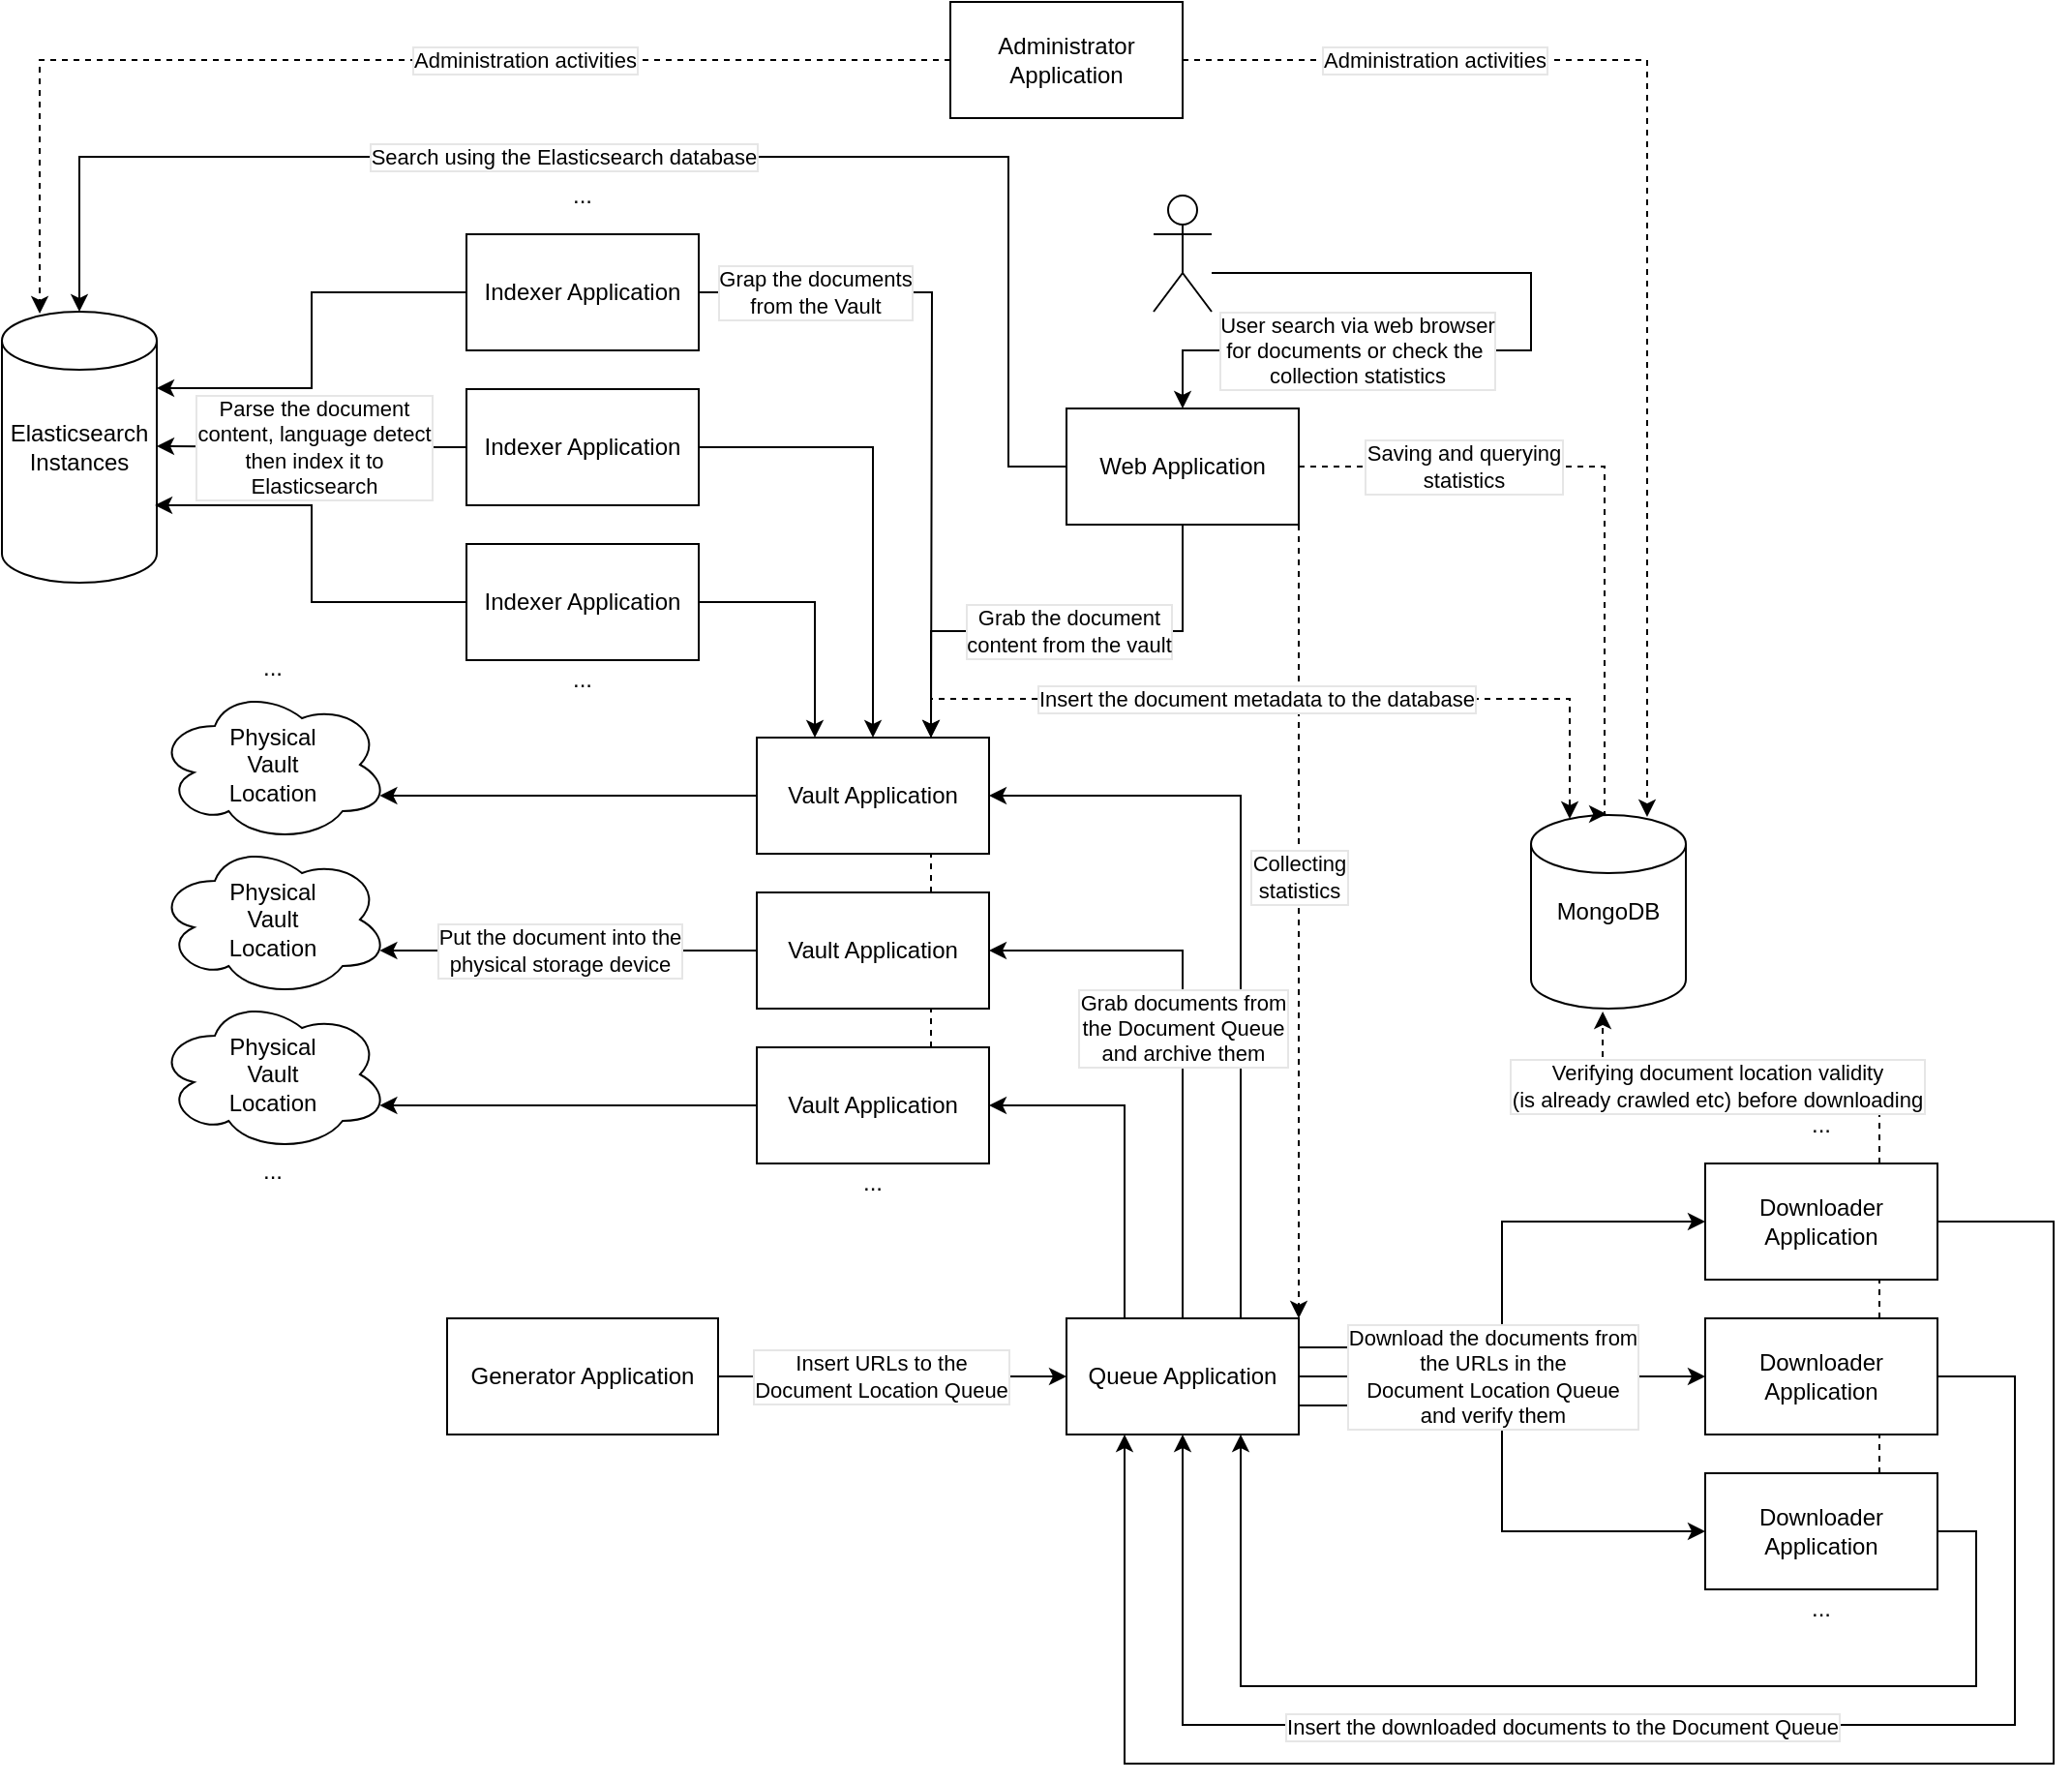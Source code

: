 <mxfile version="13.6.9" type="device"><diagram id="1iQj42AIyRgl3TGFdhaP" name="Page-1"><mxGraphModel dx="1792" dy="1683" grid="1" gridSize="10" guides="1" tooltips="1" connect="1" arrows="1" fold="1" page="1" pageScale="1" pageWidth="850" pageHeight="1100" math="0" shadow="0"><root><mxCell id="0"/><mxCell id="1" parent="0"/><mxCell id="GJ7fCo2yTdwIKpVJeAWD-12" style="edgeStyle=orthogonalEdgeStyle;rounded=0;orthogonalLoop=1;jettySize=auto;html=1;exitX=1;exitY=0.75;exitDx=0;exitDy=0;entryX=0;entryY=0.5;entryDx=0;entryDy=0;" parent="1" source="GJ7fCo2yTdwIKpVJeAWD-2" target="GJ7fCo2yTdwIKpVJeAWD-7" edge="1"><mxGeometry relative="1" as="geometry"/></mxCell><mxCell id="GJ7fCo2yTdwIKpVJeAWD-11" style="edgeStyle=orthogonalEdgeStyle;rounded=0;orthogonalLoop=1;jettySize=auto;html=1;exitX=1;exitY=0.25;exitDx=0;exitDy=0;entryX=0;entryY=0.5;entryDx=0;entryDy=0;" parent="1" source="GJ7fCo2yTdwIKpVJeAWD-2" target="GJ7fCo2yTdwIKpVJeAWD-5" edge="1"><mxGeometry relative="1" as="geometry"><Array as="points"><mxPoint x="545" y="265"/><mxPoint x="545" y="200"/></Array></mxGeometry></mxCell><mxCell id="GJ7fCo2yTdwIKpVJeAWD-39" style="edgeStyle=orthogonalEdgeStyle;rounded=0;orthogonalLoop=1;jettySize=auto;html=1;exitX=0.75;exitY=0;exitDx=0;exitDy=0;entryX=1;entryY=0.5;entryDx=0;entryDy=0;endArrow=classic;endFill=1;" parent="1" source="GJ7fCo2yTdwIKpVJeAWD-2" target="GJ7fCo2yTdwIKpVJeAWD-31" edge="1"><mxGeometry relative="1" as="geometry"/></mxCell><mxCell id="QyyxcNpa5Ya9WB6LcHAx-3" style="edgeStyle=orthogonalEdgeStyle;rounded=0;orthogonalLoop=1;jettySize=auto;html=1;exitX=1;exitY=1;exitDx=0;exitDy=0;entryX=1;entryY=0;entryDx=0;entryDy=0;dashed=1;" edge="1" parent="1" source="GJ7fCo2yTdwIKpVJeAWD-68" target="GJ7fCo2yTdwIKpVJeAWD-2"><mxGeometry relative="1" as="geometry"/></mxCell><mxCell id="QyyxcNpa5Ya9WB6LcHAx-4" value="Collecting&lt;br&gt;statistics" style="edgeLabel;html=1;align=center;verticalAlign=middle;resizable=0;points=[];labelBorderColor=#E6E6E6;" vertex="1" connectable="0" parent="QyyxcNpa5Ya9WB6LcHAx-3"><mxGeometry x="-0.112" relative="1" as="geometry"><mxPoint as="offset"/></mxGeometry></mxCell><mxCell id="GJ7fCo2yTdwIKpVJeAWD-3" style="edgeStyle=orthogonalEdgeStyle;rounded=0;orthogonalLoop=1;jettySize=auto;html=1;exitX=1;exitY=0.5;exitDx=0;exitDy=0;entryX=0;entryY=0.5;entryDx=0;entryDy=0;" parent="1" source="GJ7fCo2yTdwIKpVJeAWD-1" target="GJ7fCo2yTdwIKpVJeAWD-2" edge="1"><mxGeometry relative="1" as="geometry"/></mxCell><mxCell id="GJ7fCo2yTdwIKpVJeAWD-4" value="Insert URLs to the&lt;br&gt;Document Location Queue" style="edgeLabel;html=1;align=center;verticalAlign=middle;resizable=0;points=[];labelBorderColor=#E6E6E6;" parent="GJ7fCo2yTdwIKpVJeAWD-3" vertex="1" connectable="0"><mxGeometry x="0.2" relative="1" as="geometry"><mxPoint x="-24" as="offset"/></mxGeometry></mxCell><mxCell id="GJ7fCo2yTdwIKpVJeAWD-1" value="Generator Application" style="rounded=0;whiteSpace=wrap;html=1;" parent="1" vertex="1"><mxGeometry y="250" width="140" height="60" as="geometry"/></mxCell><mxCell id="GJ7fCo2yTdwIKpVJeAWD-8" style="edgeStyle=orthogonalEdgeStyle;rounded=0;orthogonalLoop=1;jettySize=auto;html=1;exitX=1;exitY=0.5;exitDx=0;exitDy=0;entryX=0;entryY=0.5;entryDx=0;entryDy=0;" parent="1" source="GJ7fCo2yTdwIKpVJeAWD-2" target="GJ7fCo2yTdwIKpVJeAWD-6" edge="1"><mxGeometry relative="1" as="geometry"/></mxCell><mxCell id="GJ7fCo2yTdwIKpVJeAWD-15" value="Download the documents from&lt;br&gt;the URLs in the&lt;br&gt;Document Location Queue&lt;br&gt;and verify them" style="edgeLabel;html=1;align=center;verticalAlign=middle;resizable=0;points=[];labelBorderColor=#E6E6E6;" parent="GJ7fCo2yTdwIKpVJeAWD-8" vertex="1" connectable="0"><mxGeometry x="0.257" y="1" relative="1" as="geometry"><mxPoint x="-32" y="1" as="offset"/></mxGeometry></mxCell><mxCell id="GJ7fCo2yTdwIKpVJeAWD-37" style="edgeStyle=orthogonalEdgeStyle;rounded=0;orthogonalLoop=1;jettySize=auto;html=1;exitX=0.5;exitY=0;exitDx=0;exitDy=0;entryX=1;entryY=0.5;entryDx=0;entryDy=0;endArrow=classic;endFill=1;" parent="1" source="GJ7fCo2yTdwIKpVJeAWD-2" target="GJ7fCo2yTdwIKpVJeAWD-32" edge="1"><mxGeometry relative="1" as="geometry"/></mxCell><mxCell id="QyyxcNpa5Ya9WB6LcHAx-10" value="Grab documents from&lt;br&gt;the Document Queue&lt;br&gt;and archive them" style="edgeLabel;html=1;align=center;verticalAlign=middle;resizable=0;points=[];labelBorderColor=#E6E6E6;" vertex="1" connectable="0" parent="GJ7fCo2yTdwIKpVJeAWD-37"><mxGeometry x="0.31" y="39" relative="1" as="geometry"><mxPoint y="1" as="offset"/></mxGeometry></mxCell><mxCell id="GJ7fCo2yTdwIKpVJeAWD-38" style="edgeStyle=orthogonalEdgeStyle;rounded=0;orthogonalLoop=1;jettySize=auto;html=1;exitX=0.25;exitY=0;exitDx=0;exitDy=0;entryX=1;entryY=0.5;entryDx=0;entryDy=0;endArrow=classic;endFill=1;" parent="1" source="GJ7fCo2yTdwIKpVJeAWD-2" target="GJ7fCo2yTdwIKpVJeAWD-33" edge="1"><mxGeometry relative="1" as="geometry"/></mxCell><mxCell id="GJ7fCo2yTdwIKpVJeAWD-2" value="Queue Application" style="rounded=0;whiteSpace=wrap;html=1;" parent="1" vertex="1"><mxGeometry x="320" y="250" width="120" height="60" as="geometry"/></mxCell><mxCell id="GJ7fCo2yTdwIKpVJeAWD-16" style="edgeStyle=orthogonalEdgeStyle;rounded=0;orthogonalLoop=1;jettySize=auto;html=1;exitX=1;exitY=0.5;exitDx=0;exitDy=0;entryX=0.25;entryY=1;entryDx=0;entryDy=0;" parent="1" source="GJ7fCo2yTdwIKpVJeAWD-5" target="GJ7fCo2yTdwIKpVJeAWD-2" edge="1"><mxGeometry relative="1" as="geometry"><Array as="points"><mxPoint x="830" y="200"/><mxPoint x="830" y="480"/><mxPoint x="350" y="480"/></Array></mxGeometry></mxCell><mxCell id="GJ7fCo2yTdwIKpVJeAWD-26" style="edgeStyle=orthogonalEdgeStyle;rounded=0;orthogonalLoop=1;jettySize=auto;html=1;exitX=0.75;exitY=0;exitDx=0;exitDy=0;entryX=0.463;entryY=1.015;entryDx=0;entryDy=0;entryPerimeter=0;dashed=1;" parent="1" source="GJ7fCo2yTdwIKpVJeAWD-5" target="GJ7fCo2yTdwIKpVJeAWD-25" edge="1"><mxGeometry relative="1" as="geometry"/></mxCell><mxCell id="GJ7fCo2yTdwIKpVJeAWD-30" value="Verifying document location validity&lt;br&gt;(is already crawled etc) before downloading" style="edgeLabel;html=1;align=center;verticalAlign=middle;resizable=0;points=[];labelBorderColor=#E6E6E6;" parent="GJ7fCo2yTdwIKpVJeAWD-26" vertex="1" connectable="0"><mxGeometry x="0.122" relative="1" as="geometry"><mxPoint as="offset"/></mxGeometry></mxCell><mxCell id="GJ7fCo2yTdwIKpVJeAWD-5" value="Downloader Application" style="rounded=0;whiteSpace=wrap;html=1;" parent="1" vertex="1"><mxGeometry x="650" y="170" width="120" height="60" as="geometry"/></mxCell><mxCell id="GJ7fCo2yTdwIKpVJeAWD-17" style="edgeStyle=orthogonalEdgeStyle;rounded=0;orthogonalLoop=1;jettySize=auto;html=1;exitX=1;exitY=0.5;exitDx=0;exitDy=0;entryX=0.5;entryY=1;entryDx=0;entryDy=0;" parent="1" source="GJ7fCo2yTdwIKpVJeAWD-6" target="GJ7fCo2yTdwIKpVJeAWD-2" edge="1"><mxGeometry relative="1" as="geometry"><Array as="points"><mxPoint x="810" y="280"/><mxPoint x="810" y="460"/><mxPoint x="380" y="460"/></Array></mxGeometry></mxCell><mxCell id="GJ7fCo2yTdwIKpVJeAWD-24" value="Insert the downloaded documents to the Document Queue" style="edgeLabel;html=1;align=center;verticalAlign=middle;resizable=0;points=[];labelBorderColor=#E6E6E6;" parent="GJ7fCo2yTdwIKpVJeAWD-17" vertex="1" connectable="0"><mxGeometry x="0.135" y="1" relative="1" as="geometry"><mxPoint as="offset"/></mxGeometry></mxCell><mxCell id="GJ7fCo2yTdwIKpVJeAWD-27" style="edgeStyle=orthogonalEdgeStyle;rounded=0;orthogonalLoop=1;jettySize=auto;html=1;exitX=0.75;exitY=0;exitDx=0;exitDy=0;entryX=0.75;entryY=1;entryDx=0;entryDy=0;dashed=1;endArrow=none;endFill=0;" parent="1" source="GJ7fCo2yTdwIKpVJeAWD-6" target="GJ7fCo2yTdwIKpVJeAWD-5" edge="1"><mxGeometry relative="1" as="geometry"/></mxCell><mxCell id="GJ7fCo2yTdwIKpVJeAWD-6" value="Downloader Application" style="rounded=0;whiteSpace=wrap;html=1;" parent="1" vertex="1"><mxGeometry x="650" y="250" width="120" height="60" as="geometry"/></mxCell><mxCell id="GJ7fCo2yTdwIKpVJeAWD-18" style="edgeStyle=orthogonalEdgeStyle;rounded=0;orthogonalLoop=1;jettySize=auto;html=1;exitX=1;exitY=0.5;exitDx=0;exitDy=0;entryX=0.75;entryY=1;entryDx=0;entryDy=0;" parent="1" source="GJ7fCo2yTdwIKpVJeAWD-7" target="GJ7fCo2yTdwIKpVJeAWD-2" edge="1"><mxGeometry relative="1" as="geometry"><Array as="points"><mxPoint x="790" y="360"/><mxPoint x="790" y="440"/><mxPoint x="410" y="440"/></Array></mxGeometry></mxCell><mxCell id="GJ7fCo2yTdwIKpVJeAWD-28" style="edgeStyle=orthogonalEdgeStyle;rounded=0;orthogonalLoop=1;jettySize=auto;html=1;exitX=0.75;exitY=0;exitDx=0;exitDy=0;entryX=0.75;entryY=1;entryDx=0;entryDy=0;dashed=1;endArrow=none;endFill=0;" parent="1" source="GJ7fCo2yTdwIKpVJeAWD-7" target="GJ7fCo2yTdwIKpVJeAWD-6" edge="1"><mxGeometry relative="1" as="geometry"/></mxCell><mxCell id="GJ7fCo2yTdwIKpVJeAWD-7" value="Downloader Application" style="rounded=0;whiteSpace=wrap;html=1;" parent="1" vertex="1"><mxGeometry x="650" y="330" width="120" height="60" as="geometry"/></mxCell><mxCell id="GJ7fCo2yTdwIKpVJeAWD-13" value="..." style="text;html=1;strokeColor=none;fillColor=none;align=center;verticalAlign=middle;whiteSpace=wrap;rounded=0;" parent="1" vertex="1"><mxGeometry x="690" y="140" width="40" height="20" as="geometry"/></mxCell><mxCell id="GJ7fCo2yTdwIKpVJeAWD-14" value="..." style="text;html=1;strokeColor=none;fillColor=none;align=center;verticalAlign=middle;whiteSpace=wrap;rounded=0;" parent="1" vertex="1"><mxGeometry x="690" y="390" width="40" height="20" as="geometry"/></mxCell><mxCell id="GJ7fCo2yTdwIKpVJeAWD-25" value="MongoDB" style="shape=cylinder2;whiteSpace=wrap;html=1;boundedLbl=1;backgroundOutline=1;size=15;" parent="1" vertex="1"><mxGeometry x="560" y="-10" width="80" height="100" as="geometry"/></mxCell><mxCell id="GJ7fCo2yTdwIKpVJeAWD-43" style="edgeStyle=orthogonalEdgeStyle;rounded=0;orthogonalLoop=1;jettySize=auto;html=1;exitX=0;exitY=0.5;exitDx=0;exitDy=0;entryX=0.96;entryY=0.7;entryDx=0;entryDy=0;entryPerimeter=0;endArrow=classic;endFill=1;" parent="1" source="GJ7fCo2yTdwIKpVJeAWD-31" target="GJ7fCo2yTdwIKpVJeAWD-40" edge="1"><mxGeometry relative="1" as="geometry"/></mxCell><mxCell id="GJ7fCo2yTdwIKpVJeAWD-51" style="edgeStyle=orthogonalEdgeStyle;rounded=0;orthogonalLoop=1;jettySize=auto;html=1;exitX=0.75;exitY=0;exitDx=0;exitDy=0;dashed=1;endArrow=classic;endFill=1;entryX=0.238;entryY=0.02;entryDx=0;entryDy=0;entryPerimeter=0;" parent="1" source="GJ7fCo2yTdwIKpVJeAWD-31" target="GJ7fCo2yTdwIKpVJeAWD-25" edge="1"><mxGeometry relative="1" as="geometry"><mxPoint x="580" y="-30" as="targetPoint"/><Array as="points"><mxPoint x="250" y="-70"/><mxPoint x="580" y="-70"/></Array></mxGeometry></mxCell><mxCell id="GJ7fCo2yTdwIKpVJeAWD-52" value="Insert the document metadata to the database" style="edgeLabel;html=1;align=center;verticalAlign=middle;resizable=0;points=[];labelBorderColor=#E6E6E6;" parent="GJ7fCo2yTdwIKpVJeAWD-51" vertex="1" connectable="0"><mxGeometry x="-0.174" y="2" relative="1" as="geometry"><mxPoint x="17" y="2" as="offset"/></mxGeometry></mxCell><mxCell id="GJ7fCo2yTdwIKpVJeAWD-31" value="Vault Application" style="rounded=0;whiteSpace=wrap;html=1;" parent="1" vertex="1"><mxGeometry x="160" y="-50" width="120" height="60" as="geometry"/></mxCell><mxCell id="GJ7fCo2yTdwIKpVJeAWD-44" style="edgeStyle=orthogonalEdgeStyle;rounded=0;orthogonalLoop=1;jettySize=auto;html=1;exitX=0;exitY=0.5;exitDx=0;exitDy=0;entryX=0.96;entryY=0.7;entryDx=0;entryDy=0;entryPerimeter=0;endArrow=classic;endFill=1;" parent="1" source="GJ7fCo2yTdwIKpVJeAWD-32" target="GJ7fCo2yTdwIKpVJeAWD-41" edge="1"><mxGeometry relative="1" as="geometry"/></mxCell><mxCell id="GJ7fCo2yTdwIKpVJeAWD-46" value="Put the document into the&lt;br&gt;physical storage device" style="edgeLabel;html=1;align=center;verticalAlign=middle;resizable=0;points=[];labelBorderColor=#E6E6E6;" parent="GJ7fCo2yTdwIKpVJeAWD-44" vertex="1" connectable="0"><mxGeometry x="0.225" y="-1" relative="1" as="geometry"><mxPoint x="17" y="1" as="offset"/></mxGeometry></mxCell><mxCell id="GJ7fCo2yTdwIKpVJeAWD-50" style="edgeStyle=orthogonalEdgeStyle;rounded=0;orthogonalLoop=1;jettySize=auto;html=1;exitX=0.75;exitY=0;exitDx=0;exitDy=0;entryX=0.75;entryY=1;entryDx=0;entryDy=0;dashed=1;endArrow=none;endFill=0;" parent="1" source="GJ7fCo2yTdwIKpVJeAWD-32" target="GJ7fCo2yTdwIKpVJeAWD-31" edge="1"><mxGeometry relative="1" as="geometry"/></mxCell><mxCell id="GJ7fCo2yTdwIKpVJeAWD-32" value="Vault Application" style="rounded=0;whiteSpace=wrap;html=1;" parent="1" vertex="1"><mxGeometry x="160" y="30" width="120" height="60" as="geometry"/></mxCell><mxCell id="GJ7fCo2yTdwIKpVJeAWD-45" style="edgeStyle=orthogonalEdgeStyle;rounded=0;orthogonalLoop=1;jettySize=auto;html=1;exitX=0;exitY=0.5;exitDx=0;exitDy=0;entryX=0.96;entryY=0.7;entryDx=0;entryDy=0;entryPerimeter=0;endArrow=classic;endFill=1;" parent="1" source="GJ7fCo2yTdwIKpVJeAWD-33" target="GJ7fCo2yTdwIKpVJeAWD-42" edge="1"><mxGeometry relative="1" as="geometry"/></mxCell><mxCell id="GJ7fCo2yTdwIKpVJeAWD-49" style="edgeStyle=orthogonalEdgeStyle;rounded=0;orthogonalLoop=1;jettySize=auto;html=1;exitX=0.75;exitY=0;exitDx=0;exitDy=0;entryX=0.75;entryY=1;entryDx=0;entryDy=0;endArrow=none;endFill=0;dashed=1;" parent="1" source="GJ7fCo2yTdwIKpVJeAWD-33" target="GJ7fCo2yTdwIKpVJeAWD-32" edge="1"><mxGeometry relative="1" as="geometry"/></mxCell><mxCell id="GJ7fCo2yTdwIKpVJeAWD-33" value="Vault Application" style="rounded=0;whiteSpace=wrap;html=1;" parent="1" vertex="1"><mxGeometry x="160" y="110" width="120" height="60" as="geometry"/></mxCell><mxCell id="GJ7fCo2yTdwIKpVJeAWD-34" value="..." style="text;html=1;strokeColor=none;fillColor=none;align=center;verticalAlign=middle;whiteSpace=wrap;rounded=0;" parent="1" vertex="1"><mxGeometry x="200" y="170" width="40" height="20" as="geometry"/></mxCell><mxCell id="GJ7fCo2yTdwIKpVJeAWD-40" value="Physical&lt;br&gt;Vault&lt;br&gt;Location" style="ellipse;shape=cloud;whiteSpace=wrap;html=1;" parent="1" vertex="1"><mxGeometry x="-150" y="-76" width="120" height="80" as="geometry"/></mxCell><mxCell id="GJ7fCo2yTdwIKpVJeAWD-41" value="Physical&lt;br&gt;Vault&lt;br&gt;Location" style="ellipse;shape=cloud;whiteSpace=wrap;html=1;" parent="1" vertex="1"><mxGeometry x="-150" y="4" width="120" height="80" as="geometry"/></mxCell><mxCell id="GJ7fCo2yTdwIKpVJeAWD-42" value="Physical&lt;br&gt;Vault&lt;br&gt;Location" style="ellipse;shape=cloud;whiteSpace=wrap;html=1;" parent="1" vertex="1"><mxGeometry x="-150" y="84" width="120" height="80" as="geometry"/></mxCell><mxCell id="GJ7fCo2yTdwIKpVJeAWD-47" value="..." style="text;html=1;strokeColor=none;fillColor=none;align=center;verticalAlign=middle;whiteSpace=wrap;rounded=0;" parent="1" vertex="1"><mxGeometry x="-110" y="164" width="40" height="20" as="geometry"/></mxCell><mxCell id="GJ7fCo2yTdwIKpVJeAWD-48" value="..." style="text;html=1;strokeColor=none;fillColor=none;align=center;verticalAlign=middle;whiteSpace=wrap;rounded=0;" parent="1" vertex="1"><mxGeometry x="-110" y="-96" width="40" height="20" as="geometry"/></mxCell><mxCell id="GJ7fCo2yTdwIKpVJeAWD-61" style="edgeStyle=orthogonalEdgeStyle;rounded=0;orthogonalLoop=1;jettySize=auto;html=1;exitX=1;exitY=0.5;exitDx=0;exitDy=0;entryX=0.5;entryY=0;entryDx=0;entryDy=0;endArrow=classic;endFill=1;" parent="1" source="GJ7fCo2yTdwIKpVJeAWD-53" target="GJ7fCo2yTdwIKpVJeAWD-31" edge="1"><mxGeometry relative="1" as="geometry"/></mxCell><mxCell id="GJ7fCo2yTdwIKpVJeAWD-65" style="edgeStyle=orthogonalEdgeStyle;rounded=0;orthogonalLoop=1;jettySize=auto;html=1;exitX=0;exitY=0.5;exitDx=0;exitDy=0;entryX=1;entryY=0.496;entryDx=0;entryDy=0;entryPerimeter=0;endArrow=classic;endFill=1;" parent="1" source="GJ7fCo2yTdwIKpVJeAWD-53" target="GJ7fCo2yTdwIKpVJeAWD-55" edge="1"><mxGeometry relative="1" as="geometry"/></mxCell><mxCell id="GJ7fCo2yTdwIKpVJeAWD-67" value="Parse the document&lt;br&gt;content, language detect&lt;br&gt;then index it to&lt;br&gt;Elasticsearch" style="edgeLabel;html=1;align=center;verticalAlign=middle;resizable=0;points=[];labelBorderColor=#E6E6E6;" parent="GJ7fCo2yTdwIKpVJeAWD-65" vertex="1" connectable="0"><mxGeometry x="0.153" relative="1" as="geometry"><mxPoint x="12.4" y="0.59" as="offset"/></mxGeometry></mxCell><mxCell id="GJ7fCo2yTdwIKpVJeAWD-53" value="Indexer Application" style="rounded=0;whiteSpace=wrap;html=1;" parent="1" vertex="1"><mxGeometry x="10" y="-230" width="120" height="60" as="geometry"/></mxCell><mxCell id="GJ7fCo2yTdwIKpVJeAWD-55" value="Elasticsearch&lt;br&gt;Instances" style="shape=cylinder2;whiteSpace=wrap;html=1;boundedLbl=1;backgroundOutline=1;size=15;" parent="1" vertex="1"><mxGeometry x="-230" y="-270" width="80" height="140" as="geometry"/></mxCell><mxCell id="GJ7fCo2yTdwIKpVJeAWD-60" style="edgeStyle=orthogonalEdgeStyle;rounded=0;orthogonalLoop=1;jettySize=auto;html=1;exitX=1;exitY=0.5;exitDx=0;exitDy=0;entryX=0.25;entryY=0;entryDx=0;entryDy=0;endArrow=classic;endFill=1;" parent="1" source="GJ7fCo2yTdwIKpVJeAWD-56" target="GJ7fCo2yTdwIKpVJeAWD-31" edge="1"><mxGeometry relative="1" as="geometry"/></mxCell><mxCell id="GJ7fCo2yTdwIKpVJeAWD-66" style="edgeStyle=orthogonalEdgeStyle;rounded=0;orthogonalLoop=1;jettySize=auto;html=1;exitX=0;exitY=0.5;exitDx=0;exitDy=0;endArrow=classic;endFill=1;entryX=0.988;entryY=0.714;entryDx=0;entryDy=0;entryPerimeter=0;" parent="1" source="GJ7fCo2yTdwIKpVJeAWD-56" target="GJ7fCo2yTdwIKpVJeAWD-55" edge="1"><mxGeometry relative="1" as="geometry"><mxPoint x="-130" y="-160" as="targetPoint"/></mxGeometry></mxCell><mxCell id="GJ7fCo2yTdwIKpVJeAWD-56" value="Indexer Application" style="rounded=0;whiteSpace=wrap;html=1;" parent="1" vertex="1"><mxGeometry x="10" y="-150" width="120" height="60" as="geometry"/></mxCell><mxCell id="GJ7fCo2yTdwIKpVJeAWD-62" style="edgeStyle=orthogonalEdgeStyle;rounded=0;orthogonalLoop=1;jettySize=auto;html=1;exitX=1;exitY=0.5;exitDx=0;exitDy=0;endArrow=classic;endFill=1;" parent="1" source="GJ7fCo2yTdwIKpVJeAWD-57" edge="1"><mxGeometry relative="1" as="geometry"><mxPoint x="250" y="-50" as="targetPoint"/></mxGeometry></mxCell><mxCell id="GJ7fCo2yTdwIKpVJeAWD-63" value="Grap the documents&lt;br&gt;from the Vault" style="edgeLabel;html=1;align=center;verticalAlign=middle;resizable=0;points=[];labelBorderColor=#E6E6E6;" parent="GJ7fCo2yTdwIKpVJeAWD-62" vertex="1" connectable="0"><mxGeometry x="-0.714" y="1" relative="1" as="geometry"><mxPoint x="10" y="1" as="offset"/></mxGeometry></mxCell><mxCell id="GJ7fCo2yTdwIKpVJeAWD-64" style="edgeStyle=orthogonalEdgeStyle;rounded=0;orthogonalLoop=1;jettySize=auto;html=1;exitX=0;exitY=0.5;exitDx=0;exitDy=0;entryX=1;entryY=0.282;entryDx=0;entryDy=0;entryPerimeter=0;endArrow=classic;endFill=1;" parent="1" source="GJ7fCo2yTdwIKpVJeAWD-57" target="GJ7fCo2yTdwIKpVJeAWD-55" edge="1"><mxGeometry relative="1" as="geometry"/></mxCell><mxCell id="GJ7fCo2yTdwIKpVJeAWD-57" value="Indexer Application" style="rounded=0;whiteSpace=wrap;html=1;" parent="1" vertex="1"><mxGeometry x="10" y="-310" width="120" height="60" as="geometry"/></mxCell><mxCell id="GJ7fCo2yTdwIKpVJeAWD-58" value="..." style="text;html=1;strokeColor=none;fillColor=none;align=center;verticalAlign=middle;whiteSpace=wrap;rounded=0;" parent="1" vertex="1"><mxGeometry x="50" y="-90" width="40" height="20" as="geometry"/></mxCell><mxCell id="GJ7fCo2yTdwIKpVJeAWD-59" value="..." style="text;html=1;strokeColor=none;fillColor=none;align=center;verticalAlign=middle;whiteSpace=wrap;rounded=0;" parent="1" vertex="1"><mxGeometry x="50" y="-340" width="40" height="20" as="geometry"/></mxCell><mxCell id="GJ7fCo2yTdwIKpVJeAWD-69" style="edgeStyle=orthogonalEdgeStyle;rounded=0;orthogonalLoop=1;jettySize=auto;html=1;exitX=0;exitY=0.5;exitDx=0;exitDy=0;entryX=0.5;entryY=0;entryDx=0;entryDy=0;entryPerimeter=0;endArrow=classic;endFill=1;" parent="1" source="GJ7fCo2yTdwIKpVJeAWD-68" target="GJ7fCo2yTdwIKpVJeAWD-55" edge="1"><mxGeometry relative="1" as="geometry"><Array as="points"><mxPoint x="290" y="-190"/><mxPoint x="290" y="-350"/><mxPoint x="-190" y="-350"/></Array></mxGeometry></mxCell><mxCell id="GJ7fCo2yTdwIKpVJeAWD-70" value="Search using the Elasticsearch database" style="edgeLabel;html=1;align=center;verticalAlign=middle;resizable=0;points=[];labelBorderColor=#E6E6E6;" parent="GJ7fCo2yTdwIKpVJeAWD-69" vertex="1" connectable="0"><mxGeometry x="0.245" relative="1" as="geometry"><mxPoint x="47" as="offset"/></mxGeometry></mxCell><mxCell id="GJ7fCo2yTdwIKpVJeAWD-71" style="edgeStyle=orthogonalEdgeStyle;rounded=0;orthogonalLoop=1;jettySize=auto;html=1;exitX=0.5;exitY=1;exitDx=0;exitDy=0;entryX=0.75;entryY=0;entryDx=0;entryDy=0;endArrow=classic;endFill=1;" parent="1" source="GJ7fCo2yTdwIKpVJeAWD-68" target="GJ7fCo2yTdwIKpVJeAWD-31" edge="1"><mxGeometry relative="1" as="geometry"/></mxCell><mxCell id="GJ7fCo2yTdwIKpVJeAWD-72" value="Grab the document&lt;br&gt;content from the vault" style="edgeLabel;html=1;align=center;verticalAlign=middle;resizable=0;points=[];labelBorderColor=#E6E6E6;" parent="GJ7fCo2yTdwIKpVJeAWD-71" vertex="1" connectable="0"><mxGeometry x="0.238" relative="1" as="geometry"><mxPoint x="34" as="offset"/></mxGeometry></mxCell><mxCell id="GJ7fCo2yTdwIKpVJeAWD-78" style="edgeStyle=orthogonalEdgeStyle;rounded=0;orthogonalLoop=1;jettySize=auto;html=1;exitX=0.5;exitY=0;exitDx=0;exitDy=0;endArrow=none;endFill=0;startArrow=classic;startFill=1;" parent="1" source="GJ7fCo2yTdwIKpVJeAWD-68" target="GJ7fCo2yTdwIKpVJeAWD-74" edge="1"><mxGeometry relative="1" as="geometry"><Array as="points"><mxPoint x="380" y="-250"/><mxPoint x="560" y="-250"/><mxPoint x="560" y="-290"/></Array></mxGeometry></mxCell><mxCell id="GJ7fCo2yTdwIKpVJeAWD-79" value="User search via web browser&lt;br&gt;for documents or check the&amp;nbsp;&lt;br&gt;collection statistics" style="edgeLabel;html=1;align=center;verticalAlign=middle;resizable=0;points=[];labelBorderColor=#E6E6E6;" parent="GJ7fCo2yTdwIKpVJeAWD-78" vertex="1" connectable="0"><mxGeometry x="-0.233" y="-1" relative="1" as="geometry"><mxPoint x="-39" y="-1" as="offset"/></mxGeometry></mxCell><mxCell id="QyyxcNpa5Ya9WB6LcHAx-1" style="edgeStyle=orthogonalEdgeStyle;rounded=0;orthogonalLoop=1;jettySize=auto;html=1;exitX=1;exitY=0.5;exitDx=0;exitDy=0;dashed=1;entryX=0.488;entryY=-0.005;entryDx=0;entryDy=0;entryPerimeter=0;" edge="1" parent="1" source="GJ7fCo2yTdwIKpVJeAWD-68" target="GJ7fCo2yTdwIKpVJeAWD-25"><mxGeometry relative="1" as="geometry"><mxPoint x="620" y="-6" as="targetPoint"/><Array as="points"><mxPoint x="598" y="-190"/></Array></mxGeometry></mxCell><mxCell id="QyyxcNpa5Ya9WB6LcHAx-2" value="Saving and querying&lt;br&gt;statistics" style="edgeLabel;html=1;align=center;verticalAlign=middle;resizable=0;points=[];labelBorderColor=#E6E6E6;" vertex="1" connectable="0" parent="QyyxcNpa5Ya9WB6LcHAx-1"><mxGeometry x="-0.599" relative="1" as="geometry"><mxPoint x="17" as="offset"/></mxGeometry></mxCell><mxCell id="GJ7fCo2yTdwIKpVJeAWD-68" value="Web Application" style="rounded=0;whiteSpace=wrap;html=1;" parent="1" vertex="1"><mxGeometry x="320" y="-220" width="120" height="60" as="geometry"/></mxCell><mxCell id="GJ7fCo2yTdwIKpVJeAWD-74" value="" style="shape=umlActor;verticalLabelPosition=bottom;verticalAlign=top;html=1;outlineConnect=0;" parent="1" vertex="1"><mxGeometry x="365" y="-330" width="30" height="60" as="geometry"/></mxCell><mxCell id="QyyxcNpa5Ya9WB6LcHAx-6" style="edgeStyle=orthogonalEdgeStyle;rounded=0;orthogonalLoop=1;jettySize=auto;html=1;exitX=0;exitY=0.5;exitDx=0;exitDy=0;dashed=1;entryX=0.244;entryY=0.007;entryDx=0;entryDy=0;entryPerimeter=0;" edge="1" parent="1" source="QyyxcNpa5Ya9WB6LcHAx-5" target="GJ7fCo2yTdwIKpVJeAWD-55"><mxGeometry relative="1" as="geometry"><mxPoint x="-210" y="-280" as="targetPoint"/><Array as="points"><mxPoint x="-210" y="-400"/></Array></mxGeometry></mxCell><mxCell id="QyyxcNpa5Ya9WB6LcHAx-8" value="Administration activities" style="edgeLabel;html=1;align=center;verticalAlign=middle;resizable=0;points=[];labelBorderColor=#E6E6E6;" vertex="1" connectable="0" parent="QyyxcNpa5Ya9WB6LcHAx-6"><mxGeometry x="-0.558" y="5" relative="1" as="geometry"><mxPoint x="-87" y="-5" as="offset"/></mxGeometry></mxCell><mxCell id="QyyxcNpa5Ya9WB6LcHAx-7" style="edgeStyle=orthogonalEdgeStyle;rounded=0;orthogonalLoop=1;jettySize=auto;html=1;exitX=1;exitY=0.5;exitDx=0;exitDy=0;entryX=0.75;entryY=0.01;entryDx=0;entryDy=0;entryPerimeter=0;dashed=1;" edge="1" parent="1" source="QyyxcNpa5Ya9WB6LcHAx-5" target="GJ7fCo2yTdwIKpVJeAWD-25"><mxGeometry relative="1" as="geometry"/></mxCell><mxCell id="QyyxcNpa5Ya9WB6LcHAx-9" value="Administration activities" style="edgeLabel;html=1;align=center;verticalAlign=middle;resizable=0;points=[];labelBorderColor=#E6E6E6;" vertex="1" connectable="0" parent="QyyxcNpa5Ya9WB6LcHAx-7"><mxGeometry x="-0.693" y="2" relative="1" as="geometry"><mxPoint x="33" y="2" as="offset"/></mxGeometry></mxCell><mxCell id="QyyxcNpa5Ya9WB6LcHAx-5" value="Administrator Application" style="rounded=0;whiteSpace=wrap;html=1;" vertex="1" parent="1"><mxGeometry x="260" y="-430" width="120" height="60" as="geometry"/></mxCell></root></mxGraphModel></diagram></mxfile>